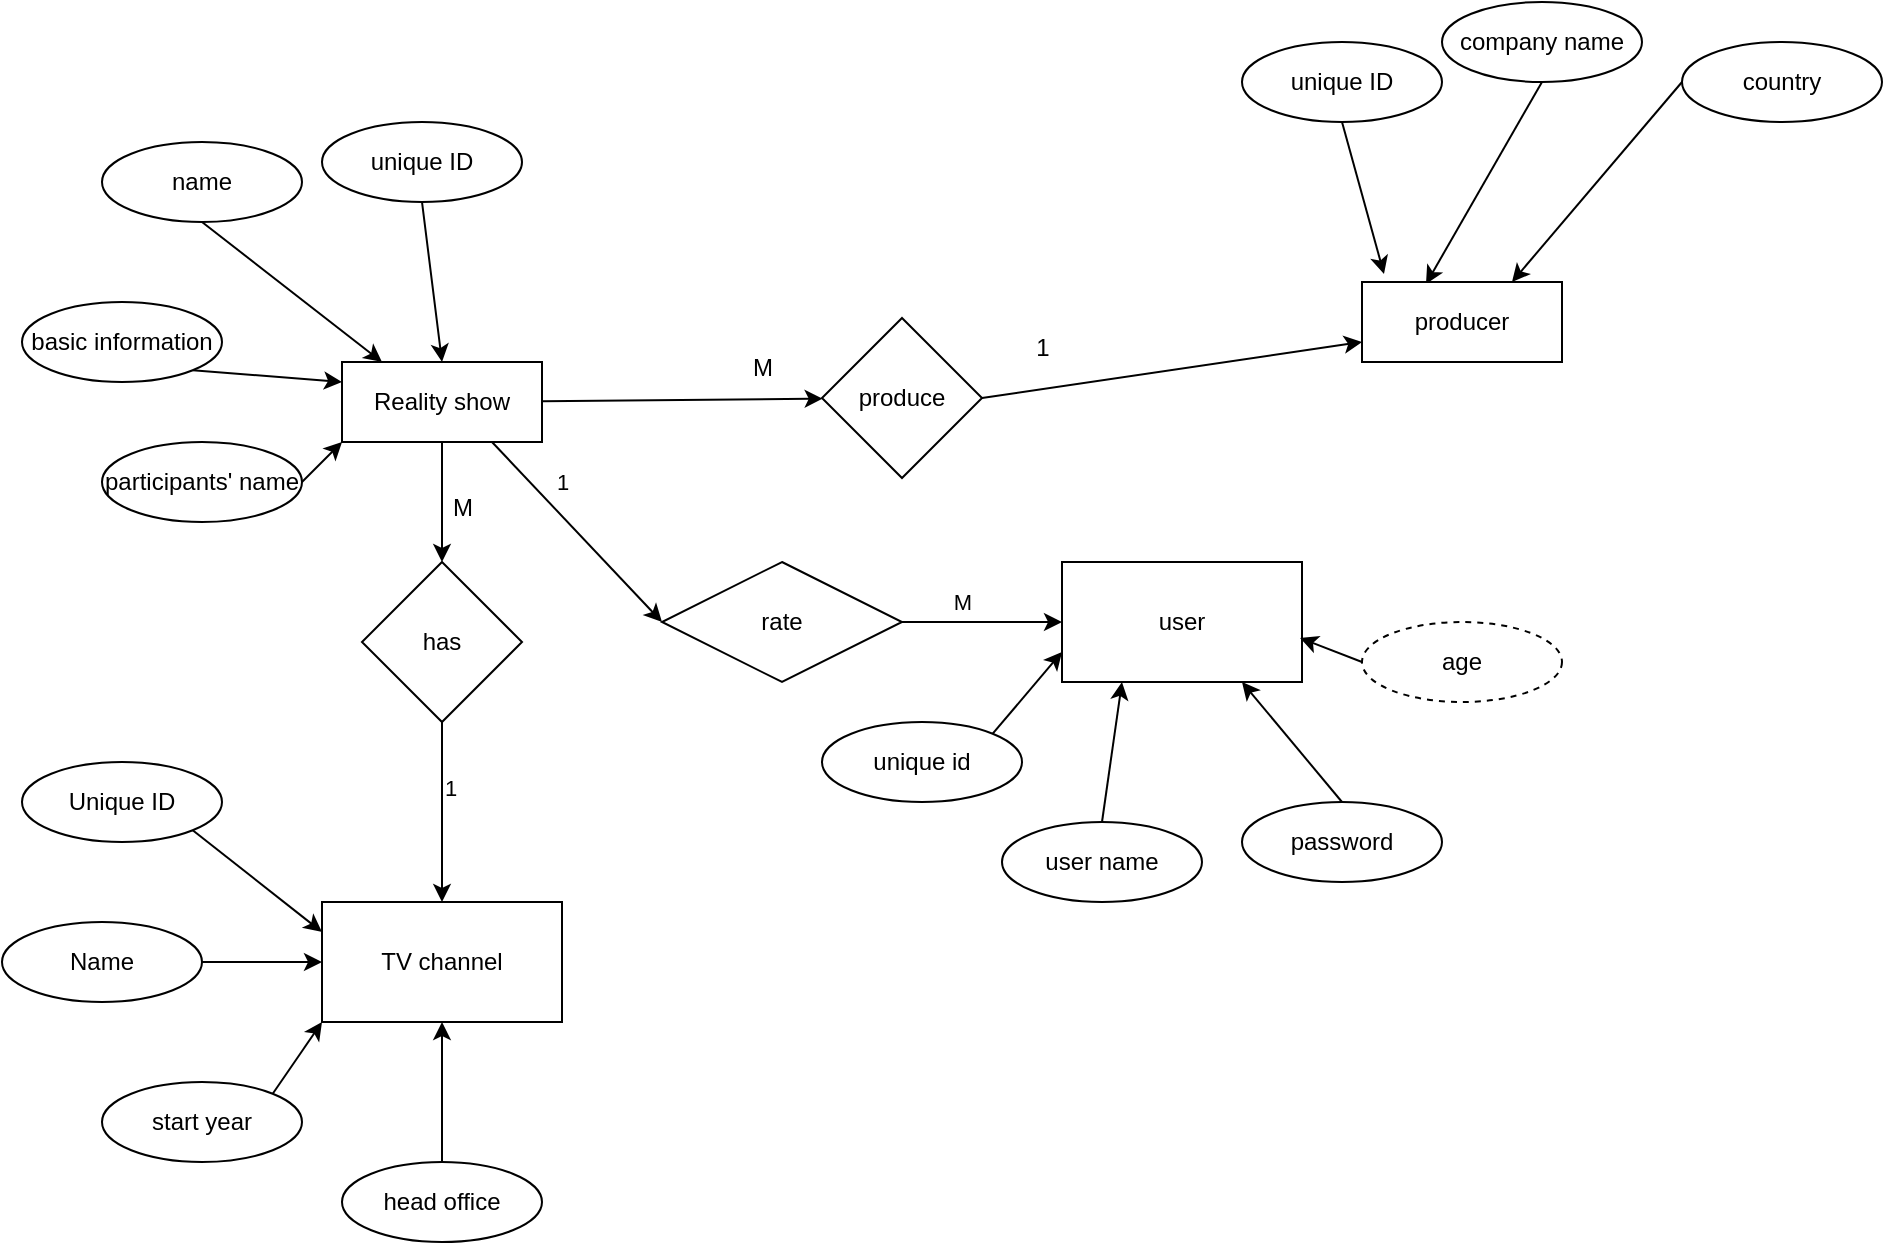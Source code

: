 <mxfile version="21.3.8" type="device">
  <diagram name="Page-1" id="If3Srtk__rS7j-EesiGH">
    <mxGraphModel dx="2284" dy="1864" grid="1" gridSize="10" guides="1" tooltips="1" connect="1" arrows="1" fold="1" page="1" pageScale="1" pageWidth="850" pageHeight="1100" math="0" shadow="0">
      <root>
        <mxCell id="0" />
        <mxCell id="1" parent="0" />
        <mxCell id="IKEQ7Lq0UYJyR6lw12Ck-20" style="rounded=0;orthogonalLoop=1;jettySize=auto;html=1;exitX=1;exitY=1;exitDx=0;exitDy=0;entryX=0;entryY=0.25;entryDx=0;entryDy=0;" edge="1" parent="1" source="IKEQ7Lq0UYJyR6lw12Ck-14" target="IKEQ7Lq0UYJyR6lw12Ck-29">
          <mxGeometry relative="1" as="geometry">
            <mxPoint x="16" y="25" as="targetPoint" />
          </mxGeometry>
        </mxCell>
        <mxCell id="IKEQ7Lq0UYJyR6lw12Ck-14" value="basic information" style="ellipse;whiteSpace=wrap;html=1;align=center;" vertex="1" parent="1">
          <mxGeometry x="-170" y="-10" width="100" height="40" as="geometry" />
        </mxCell>
        <mxCell id="IKEQ7Lq0UYJyR6lw12Ck-19" style="rounded=0;orthogonalLoop=1;jettySize=auto;html=1;exitX=0.5;exitY=1;exitDx=0;exitDy=0;entryX=0.2;entryY=0;entryDx=0;entryDy=0;entryPerimeter=0;" edge="1" parent="1" source="IKEQ7Lq0UYJyR6lw12Ck-15" target="IKEQ7Lq0UYJyR6lw12Ck-29">
          <mxGeometry relative="1" as="geometry">
            <mxPoint x="34" y="22" as="targetPoint" />
          </mxGeometry>
        </mxCell>
        <mxCell id="IKEQ7Lq0UYJyR6lw12Ck-15" value="name" style="ellipse;whiteSpace=wrap;html=1;align=center;" vertex="1" parent="1">
          <mxGeometry x="-130" y="-90" width="100" height="40" as="geometry" />
        </mxCell>
        <mxCell id="IKEQ7Lq0UYJyR6lw12Ck-21" style="rounded=0;orthogonalLoop=1;jettySize=auto;html=1;exitX=0.5;exitY=1;exitDx=0;exitDy=0;entryX=0.5;entryY=0;entryDx=0;entryDy=0;" edge="1" parent="1" source="IKEQ7Lq0UYJyR6lw12Ck-16" target="IKEQ7Lq0UYJyR6lw12Ck-29">
          <mxGeometry relative="1" as="geometry">
            <mxPoint x="75" y="18" as="targetPoint" />
          </mxGeometry>
        </mxCell>
        <mxCell id="IKEQ7Lq0UYJyR6lw12Ck-16" value="unique ID" style="ellipse;whiteSpace=wrap;html=1;align=center;" vertex="1" parent="1">
          <mxGeometry x="-20" y="-100" width="100" height="40" as="geometry" />
        </mxCell>
        <mxCell id="IKEQ7Lq0UYJyR6lw12Ck-22" style="rounded=0;orthogonalLoop=1;jettySize=auto;html=1;exitX=1;exitY=0.5;exitDx=0;exitDy=0;entryX=0;entryY=1;entryDx=0;entryDy=0;" edge="1" parent="1" source="IKEQ7Lq0UYJyR6lw12Ck-18" target="IKEQ7Lq0UYJyR6lw12Ck-29">
          <mxGeometry relative="1" as="geometry">
            <mxPoint x="14" y="47" as="targetPoint" />
            <Array as="points">
              <mxPoint x="-20" y="70" />
            </Array>
          </mxGeometry>
        </mxCell>
        <mxCell id="IKEQ7Lq0UYJyR6lw12Ck-18" value="participants&#39; name" style="ellipse;whiteSpace=wrap;html=1;align=center;" vertex="1" parent="1">
          <mxGeometry x="-130" y="60" width="100" height="40" as="geometry" />
        </mxCell>
        <mxCell id="IKEQ7Lq0UYJyR6lw12Ck-35" style="rounded=0;orthogonalLoop=1;jettySize=auto;html=1;exitX=0.5;exitY=1;exitDx=0;exitDy=0;entryX=0.32;entryY=0.025;entryDx=0;entryDy=0;entryPerimeter=0;" edge="1" parent="1" source="IKEQ7Lq0UYJyR6lw12Ck-23" target="IKEQ7Lq0UYJyR6lw12Ck-30">
          <mxGeometry relative="1" as="geometry" />
        </mxCell>
        <mxCell id="IKEQ7Lq0UYJyR6lw12Ck-23" value="company name" style="ellipse;whiteSpace=wrap;html=1;align=center;" vertex="1" parent="1">
          <mxGeometry x="540" y="-160" width="100" height="40" as="geometry" />
        </mxCell>
        <mxCell id="IKEQ7Lq0UYJyR6lw12Ck-31" style="rounded=0;orthogonalLoop=1;jettySize=auto;html=1;exitX=0.5;exitY=1;exitDx=0;exitDy=0;entryX=0.11;entryY=-0.1;entryDx=0;entryDy=0;entryPerimeter=0;" edge="1" parent="1" source="IKEQ7Lq0UYJyR6lw12Ck-24" target="IKEQ7Lq0UYJyR6lw12Ck-30">
          <mxGeometry relative="1" as="geometry" />
        </mxCell>
        <mxCell id="IKEQ7Lq0UYJyR6lw12Ck-24" value="unique ID" style="ellipse;whiteSpace=wrap;html=1;align=center;" vertex="1" parent="1">
          <mxGeometry x="440" y="-140" width="100" height="40" as="geometry" />
        </mxCell>
        <mxCell id="IKEQ7Lq0UYJyR6lw12Ck-37" style="rounded=0;orthogonalLoop=1;jettySize=auto;html=1;exitX=0;exitY=0.5;exitDx=0;exitDy=0;entryX=0.75;entryY=0;entryDx=0;entryDy=0;" edge="1" parent="1" source="IKEQ7Lq0UYJyR6lw12Ck-25" target="IKEQ7Lq0UYJyR6lw12Ck-30">
          <mxGeometry relative="1" as="geometry" />
        </mxCell>
        <mxCell id="IKEQ7Lq0UYJyR6lw12Ck-25" value="country" style="ellipse;whiteSpace=wrap;html=1;align=center;" vertex="1" parent="1">
          <mxGeometry x="660" y="-140" width="100" height="40" as="geometry" />
        </mxCell>
        <mxCell id="IKEQ7Lq0UYJyR6lw12Ck-33" value="" style="rounded=0;orthogonalLoop=1;jettySize=auto;html=1;" edge="1" parent="1" source="IKEQ7Lq0UYJyR6lw12Ck-29" target="IKEQ7Lq0UYJyR6lw12Ck-32">
          <mxGeometry relative="1" as="geometry" />
        </mxCell>
        <mxCell id="IKEQ7Lq0UYJyR6lw12Ck-40" value="" style="edgeStyle=orthogonalEdgeStyle;rounded=0;orthogonalLoop=1;jettySize=auto;html=1;" edge="1" parent="1" source="IKEQ7Lq0UYJyR6lw12Ck-29" target="IKEQ7Lq0UYJyR6lw12Ck-39">
          <mxGeometry relative="1" as="geometry">
            <Array as="points">
              <mxPoint x="40" y="100" />
              <mxPoint x="40" y="100" />
            </Array>
          </mxGeometry>
        </mxCell>
        <mxCell id="IKEQ7Lq0UYJyR6lw12Ck-54" style="rounded=0;orthogonalLoop=1;jettySize=auto;html=1;exitX=0.75;exitY=1;exitDx=0;exitDy=0;entryX=0;entryY=0.5;entryDx=0;entryDy=0;" edge="1" parent="1" source="IKEQ7Lq0UYJyR6lw12Ck-29" target="IKEQ7Lq0UYJyR6lw12Ck-53">
          <mxGeometry relative="1" as="geometry">
            <Array as="points" />
          </mxGeometry>
        </mxCell>
        <mxCell id="IKEQ7Lq0UYJyR6lw12Ck-70" value="1" style="edgeLabel;html=1;align=center;verticalAlign=middle;resizable=0;points=[];" vertex="1" connectable="0" parent="IKEQ7Lq0UYJyR6lw12Ck-54">
          <mxGeometry x="-0.27" y="3" relative="1" as="geometry">
            <mxPoint x="2" y="-11" as="offset" />
          </mxGeometry>
        </mxCell>
        <mxCell id="IKEQ7Lq0UYJyR6lw12Ck-29" value="Reality show" style="whiteSpace=wrap;html=1;align=center;" vertex="1" parent="1">
          <mxGeometry x="-10" y="20" width="100" height="40" as="geometry" />
        </mxCell>
        <mxCell id="IKEQ7Lq0UYJyR6lw12Ck-30" value="producer" style="whiteSpace=wrap;html=1;align=center;" vertex="1" parent="1">
          <mxGeometry x="500" y="-20" width="100" height="40" as="geometry" />
        </mxCell>
        <mxCell id="IKEQ7Lq0UYJyR6lw12Ck-34" style="rounded=0;orthogonalLoop=1;jettySize=auto;html=1;exitX=1;exitY=0.5;exitDx=0;exitDy=0;entryX=0;entryY=0.75;entryDx=0;entryDy=0;" edge="1" parent="1" source="IKEQ7Lq0UYJyR6lw12Ck-32" target="IKEQ7Lq0UYJyR6lw12Ck-30">
          <mxGeometry relative="1" as="geometry" />
        </mxCell>
        <mxCell id="IKEQ7Lq0UYJyR6lw12Ck-32" value="produce" style="rhombus;whiteSpace=wrap;html=1;" vertex="1" parent="1">
          <mxGeometry x="230" y="-2" width="80" height="80" as="geometry" />
        </mxCell>
        <mxCell id="IKEQ7Lq0UYJyR6lw12Ck-42" value="" style="edgeStyle=orthogonalEdgeStyle;rounded=0;orthogonalLoop=1;jettySize=auto;html=1;" edge="1" parent="1" source="IKEQ7Lq0UYJyR6lw12Ck-39" target="IKEQ7Lq0UYJyR6lw12Ck-41">
          <mxGeometry relative="1" as="geometry" />
        </mxCell>
        <mxCell id="IKEQ7Lq0UYJyR6lw12Ck-67" value="1" style="edgeLabel;html=1;align=center;verticalAlign=middle;resizable=0;points=[];" vertex="1" connectable="0" parent="IKEQ7Lq0UYJyR6lw12Ck-42">
          <mxGeometry x="-0.267" y="4" relative="1" as="geometry">
            <mxPoint as="offset" />
          </mxGeometry>
        </mxCell>
        <mxCell id="IKEQ7Lq0UYJyR6lw12Ck-39" value="has" style="rhombus;whiteSpace=wrap;html=1;" vertex="1" parent="1">
          <mxGeometry y="120" width="80" height="80" as="geometry" />
        </mxCell>
        <mxCell id="IKEQ7Lq0UYJyR6lw12Ck-41" value="TV channel" style="whiteSpace=wrap;html=1;" vertex="1" parent="1">
          <mxGeometry x="-20" y="290" width="120" height="60" as="geometry" />
        </mxCell>
        <mxCell id="IKEQ7Lq0UYJyR6lw12Ck-49" style="rounded=0;orthogonalLoop=1;jettySize=auto;html=1;exitX=1;exitY=1;exitDx=0;exitDy=0;entryX=0;entryY=0.25;entryDx=0;entryDy=0;" edge="1" parent="1" source="IKEQ7Lq0UYJyR6lw12Ck-43" target="IKEQ7Lq0UYJyR6lw12Ck-41">
          <mxGeometry relative="1" as="geometry" />
        </mxCell>
        <mxCell id="IKEQ7Lq0UYJyR6lw12Ck-43" value="Unique ID" style="ellipse;whiteSpace=wrap;html=1;align=center;" vertex="1" parent="1">
          <mxGeometry x="-170" y="220" width="100" height="40" as="geometry" />
        </mxCell>
        <mxCell id="IKEQ7Lq0UYJyR6lw12Ck-50" style="rounded=0;orthogonalLoop=1;jettySize=auto;html=1;exitX=1;exitY=0.5;exitDx=0;exitDy=0;entryX=0;entryY=0.5;entryDx=0;entryDy=0;" edge="1" parent="1" source="IKEQ7Lq0UYJyR6lw12Ck-44" target="IKEQ7Lq0UYJyR6lw12Ck-41">
          <mxGeometry relative="1" as="geometry" />
        </mxCell>
        <mxCell id="IKEQ7Lq0UYJyR6lw12Ck-44" value="Name" style="ellipse;whiteSpace=wrap;html=1;align=center;" vertex="1" parent="1">
          <mxGeometry x="-180" y="300" width="100" height="40" as="geometry" />
        </mxCell>
        <mxCell id="IKEQ7Lq0UYJyR6lw12Ck-52" style="edgeStyle=orthogonalEdgeStyle;rounded=0;orthogonalLoop=1;jettySize=auto;html=1;exitX=0.5;exitY=0;exitDx=0;exitDy=0;entryX=0.5;entryY=1;entryDx=0;entryDy=0;" edge="1" parent="1" source="IKEQ7Lq0UYJyR6lw12Ck-47" target="IKEQ7Lq0UYJyR6lw12Ck-41">
          <mxGeometry relative="1" as="geometry" />
        </mxCell>
        <mxCell id="IKEQ7Lq0UYJyR6lw12Ck-47" value="head office" style="ellipse;whiteSpace=wrap;html=1;align=center;" vertex="1" parent="1">
          <mxGeometry x="-10" y="420" width="100" height="40" as="geometry" />
        </mxCell>
        <mxCell id="IKEQ7Lq0UYJyR6lw12Ck-51" style="rounded=0;orthogonalLoop=1;jettySize=auto;html=1;exitX=1;exitY=0;exitDx=0;exitDy=0;entryX=0;entryY=1;entryDx=0;entryDy=0;" edge="1" parent="1" source="IKEQ7Lq0UYJyR6lw12Ck-48" target="IKEQ7Lq0UYJyR6lw12Ck-41">
          <mxGeometry relative="1" as="geometry" />
        </mxCell>
        <mxCell id="IKEQ7Lq0UYJyR6lw12Ck-48" value="start year" style="ellipse;whiteSpace=wrap;html=1;align=center;" vertex="1" parent="1">
          <mxGeometry x="-130" y="380" width="100" height="40" as="geometry" />
        </mxCell>
        <mxCell id="IKEQ7Lq0UYJyR6lw12Ck-56" value="" style="edgeStyle=orthogonalEdgeStyle;rounded=0;orthogonalLoop=1;jettySize=auto;html=1;" edge="1" parent="1" source="IKEQ7Lq0UYJyR6lw12Ck-53" target="IKEQ7Lq0UYJyR6lw12Ck-55">
          <mxGeometry relative="1" as="geometry">
            <Array as="points">
              <mxPoint x="300" y="150" />
              <mxPoint x="300" y="150" />
            </Array>
          </mxGeometry>
        </mxCell>
        <mxCell id="IKEQ7Lq0UYJyR6lw12Ck-69" value="M" style="edgeLabel;html=1;align=center;verticalAlign=middle;resizable=0;points=[];" vertex="1" connectable="0" parent="IKEQ7Lq0UYJyR6lw12Ck-56">
          <mxGeometry x="-0.25" y="2" relative="1" as="geometry">
            <mxPoint y="-8" as="offset" />
          </mxGeometry>
        </mxCell>
        <mxCell id="IKEQ7Lq0UYJyR6lw12Ck-53" value="rate" style="shape=rhombus;perimeter=rhombusPerimeter;whiteSpace=wrap;html=1;align=center;" vertex="1" parent="1">
          <mxGeometry x="150" y="120" width="120" height="60" as="geometry" />
        </mxCell>
        <mxCell id="IKEQ7Lq0UYJyR6lw12Ck-55" value="user" style="whiteSpace=wrap;html=1;" vertex="1" parent="1">
          <mxGeometry x="350" y="120" width="120" height="60" as="geometry" />
        </mxCell>
        <mxCell id="IKEQ7Lq0UYJyR6lw12Ck-63" style="rounded=0;orthogonalLoop=1;jettySize=auto;html=1;exitX=1;exitY=0;exitDx=0;exitDy=0;entryX=0;entryY=0.75;entryDx=0;entryDy=0;" edge="1" parent="1" source="IKEQ7Lq0UYJyR6lw12Ck-57" target="IKEQ7Lq0UYJyR6lw12Ck-55">
          <mxGeometry relative="1" as="geometry" />
        </mxCell>
        <mxCell id="IKEQ7Lq0UYJyR6lw12Ck-57" value="unique id" style="ellipse;whiteSpace=wrap;html=1;align=center;" vertex="1" parent="1">
          <mxGeometry x="230" y="200" width="100" height="40" as="geometry" />
        </mxCell>
        <mxCell id="IKEQ7Lq0UYJyR6lw12Ck-64" style="rounded=0;orthogonalLoop=1;jettySize=auto;html=1;exitX=0.5;exitY=0;exitDx=0;exitDy=0;entryX=0.25;entryY=1;entryDx=0;entryDy=0;" edge="1" parent="1" source="IKEQ7Lq0UYJyR6lw12Ck-58" target="IKEQ7Lq0UYJyR6lw12Ck-55">
          <mxGeometry relative="1" as="geometry" />
        </mxCell>
        <mxCell id="IKEQ7Lq0UYJyR6lw12Ck-58" value="user name" style="ellipse;whiteSpace=wrap;html=1;align=center;" vertex="1" parent="1">
          <mxGeometry x="320" y="250" width="100" height="40" as="geometry" />
        </mxCell>
        <mxCell id="IKEQ7Lq0UYJyR6lw12Ck-66" style="rounded=0;orthogonalLoop=1;jettySize=auto;html=1;exitX=0.5;exitY=0;exitDx=0;exitDy=0;entryX=0.75;entryY=1;entryDx=0;entryDy=0;" edge="1" parent="1" source="IKEQ7Lq0UYJyR6lw12Ck-59" target="IKEQ7Lq0UYJyR6lw12Ck-55">
          <mxGeometry relative="1" as="geometry" />
        </mxCell>
        <mxCell id="IKEQ7Lq0UYJyR6lw12Ck-59" value="password" style="ellipse;whiteSpace=wrap;html=1;align=center;" vertex="1" parent="1">
          <mxGeometry x="440" y="240" width="100" height="40" as="geometry" />
        </mxCell>
        <mxCell id="IKEQ7Lq0UYJyR6lw12Ck-65" style="rounded=0;orthogonalLoop=1;jettySize=auto;html=1;exitX=0;exitY=0.5;exitDx=0;exitDy=0;entryX=0.992;entryY=0.633;entryDx=0;entryDy=0;entryPerimeter=0;" edge="1" parent="1" source="IKEQ7Lq0UYJyR6lw12Ck-62" target="IKEQ7Lq0UYJyR6lw12Ck-55">
          <mxGeometry relative="1" as="geometry">
            <mxPoint x="480" y="160" as="targetPoint" />
          </mxGeometry>
        </mxCell>
        <mxCell id="IKEQ7Lq0UYJyR6lw12Ck-62" value="age" style="ellipse;whiteSpace=wrap;html=1;align=center;dashed=1;" vertex="1" parent="1">
          <mxGeometry x="500" y="150" width="100" height="40" as="geometry" />
        </mxCell>
        <mxCell id="IKEQ7Lq0UYJyR6lw12Ck-71" value="M" style="text;html=1;align=center;verticalAlign=middle;resizable=0;points=[];autosize=1;strokeColor=none;fillColor=none;" vertex="1" parent="1">
          <mxGeometry x="35" y="78" width="30" height="30" as="geometry" />
        </mxCell>
        <mxCell id="IKEQ7Lq0UYJyR6lw12Ck-73" value="M" style="text;html=1;align=center;verticalAlign=middle;resizable=0;points=[];autosize=1;strokeColor=none;fillColor=none;" vertex="1" parent="1">
          <mxGeometry x="185" y="8" width="30" height="30" as="geometry" />
        </mxCell>
        <mxCell id="IKEQ7Lq0UYJyR6lw12Ck-74" value="1" style="text;html=1;align=center;verticalAlign=middle;resizable=0;points=[];autosize=1;strokeColor=none;fillColor=none;" vertex="1" parent="1">
          <mxGeometry x="325" y="-2" width="30" height="30" as="geometry" />
        </mxCell>
      </root>
    </mxGraphModel>
  </diagram>
</mxfile>
